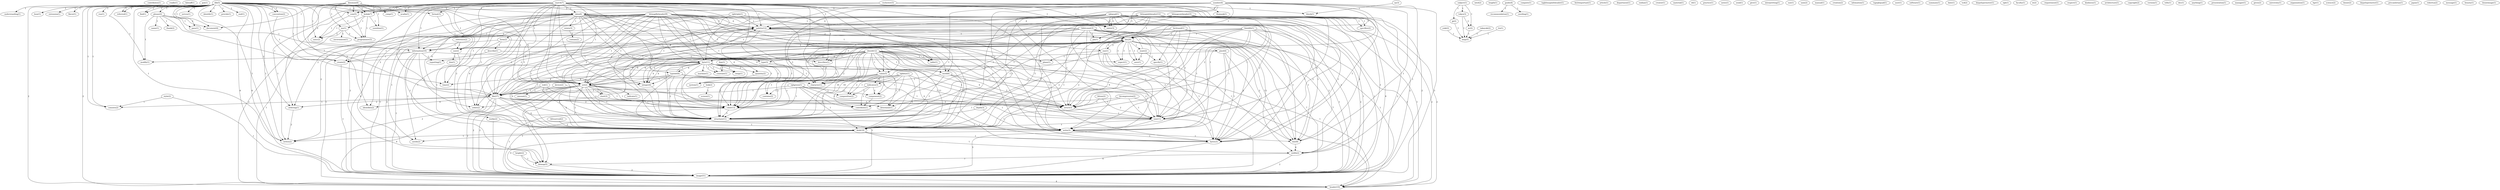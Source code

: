 digraph G {
  contributes [ label="contributes(1)" ];
  cradle [ label="cradle(1)" ];
  falstaff [ label="falstaff(1)" ];
  put [ label="put(1)" ];
  style [ label="style(2)" ];
  consists [ label="consists(2)" ];
  image [ label="image(51)" ];
  height [ label="height(2)" ];
  bitmap [ label="bitmap(5)" ];
  number [ label="number(4)" ];
  data [ label="data(4)" ];
  depth [ label="depth(3)" ];
  bit [ label="bit(2)" ];
  pix [ label="pix(1)" ];
  palette [ label="palette(12)" ];
  color [ label="color(13)" ];
  structure [ label="structure(11)" ];
  write [ label="write(3)" ];
  bit [ label="bit(20)" ];
  line [ label="line(8)" ];
  width [ label="width(2)" ];
  bytes [ label="bytes(3)" ];
  yuki [ label="yuki(2)" ];
  bmp [ label="bmp(5)" ];
  intel [ label="intel(2)" ];
  length [ label="length(1)" ];
  guide [ label="guide(4)" ];
  recommendation [ label="recommendation(1)" ];
  wording [ label="wording(1)" ];
  compute [ label="compute(1)" ];
  kinsman [ label="kinsman(4)" ];
  comp [ label="comp(1)" ];
  acadia [ label="acadia(1)" ];
  document [ label="document(4)" ];
  kodak [ label="kodak(7)" ];
  ms [ label="ms(1)" ];
  sunshine [ label="sunshine(1)" ];
  com [ label="com(5)" ];
  misc [ label="misc(2)" ];
  programmer [ label="programmer(3)" ];
  tagbitmapinfoheader [ label="tagbitmapinfoheader(1)" ];
  dib [ label="dib(9)" ];
  serves [ label="serves(1)" ];
  set [ label="set(2)" ];
  please [ label="please(2)" ];
  format [ label="format(3)" ];
  identify [ label="identify(1)" ];
  provide [ label="provide(1)" ];
  end [ label="end(1)" ];
  pass [ label="pass(1)" ];
  information [ label="information(10)" ];
  set [ label="set(2)" ];
  understanding [ label="understanding(1)" ];
  exporting [ label="exporting(1)" ];
  hear [ label="hear(1)" ];
  extension [ label="extension(1)" ];
  flavor [ label="flavor(1)" ];
  file [ label="file(27)" ];
  ordering [ label="ordering(1)" ];
  identifies [ label="identifies(2)" ];
  run [ label="run(1)" ];
  modify [ label="modify(1)" ];
  convention [ label="convention(2)" ];
  create [ label="create(2)" ];
  referred [ label="referred(1)" ];
  writes [ label="writes(2)" ];
  find [ label="find(1)" ];
  header [ label="header(10)" ];
  march [ label="march(2)" ];
  byte [ label="byte(1)" ];
  typedef [ label="typedef(4)" ];
  describes [ label="describes(1)" ];
  use [ label="use(2)" ];
  table [ label="table(1)" ];
  byte [ label="byte(11)" ];
  integer [ label="integer(4)" ];
  type [ label="type(3)" ];
  word [ label="word(6)" ];
  size [ label="size(11)" ];
  character [ label="character(1)" ];
  field [ label="field(19)" ];
  entry [ label="entry(3)" ];
  red [ label="red(1)" ];
  amount [ label="amount(1)" ];
  machine [ label="machine(1)" ];
  quantity [ label="quantity(2)" ];
  system [ label="system(1)" ];
  struct [ label="struct(3)" ];
  constant [ label="constant(1)" ];
  swap [ label="swap(1)" ];
  exists [ label="exists(3)" ];
  form [ label="form(2)" ];
  value [ label="value(5)" ];
  start [ label="start(3)" ];
  one [ label="one(1)" ];
  order [ label="order(2)" ];
  time [ label="time(2)" ];
  plane [ label="plane(1)" ];
  biclrimportant [ label="biclrimportant(1)" ];
  subject [ label="subject(1)" ];
  jp [ label="jp(2)" ];
  tokyo [ label="tokyo(3)" ];
  ac [ label="ac(2)" ];
  article [ label="article(1)" ];
  department [ label="department(1)" ];
  endian [ label="endian(1)" ];
  contain [ label="contain(2)" ];
  describe [ label="describe(1)" ];
  creator [ label="creator(1)" ];
  material [ label="material(1)" ];
  look [ label="look(2)" ];
  screen [ label="screen(1)" ];
  rd [ label="rd(1)" ];
  practice [ label="practice(1)" ];
  news [ label="news(1)" ];
  dword [ label="dword(1)" ];
  indicates [ label="indicates(3)" ];
  contains [ label="contains(2)" ];
  composition [ label="composition(2)" ];
  component [ label="component(2)" ];
  determine [ label="determine(1)" ];
  contribute [ label="contribute(1)" ];
  indicate [ label="indicate(1)" ];
  send [ label="send(1)" ];
  bibitcount [ label="bibitcount(3)" ];
  give [ label="give(1)" ];
  dword [ label="dword(12)" ];
  name [ label="name(1)" ];
  thank [ label="thank(2)" ];
  interpretting [ label="interpretting(1)" ];
  sue [ label="sue(1)" ];
  bitmapfileheader [ label="bitmapfileheader(9)" ];
  rgbblue [ label="rgbblue(1)" ];
  rgbtriple [ label="rgbtriple(1)" ];
  pixel [ label="pixel(4)" ];
  want [ label="want(2)" ];
  save [ label="save(1)" ];
  expect [ label="expect(1)" ];
  unix [ label="unix(2)" ];
  reference [ label="reference(2)" ];
  manual [ label="manual(1)" ];
  works [ label="works(2)" ];
  don [ label="don(1)" ];
  rochester [ label="rochester(3)" ];
  thomask [ label="thomask(1)" ];
  titech [ label="titech(1)" ];
  creation [ label="creation(2)" ];
  rgbquad [ label="rgbquad(5)" ];
  infomation [ label="infomation(1)" ];
  tagrgbquad [ label="tagrgbquad(1)" ];
  user [ label="user(1)" ];
  environment [ label="environment(1)" ];
  rgbgreen [ label="rgbgreen(1)" ];
  needs [ label="needs(2)" ];
  biwidth [ label="biwidth(1)" ];
  software [ label="software(1)" ];
  device [ label="device(2)" ];
  summary [ label="summary(1)" ];
  specify [ label="specify(1)" ];
  date [ label="date(1)" ];
  tcd [ label="tcd(2)" ];
  bixpelspermeter [ label="bixpelspermeter(1)" ];
  rgb [ label="rgb(1)" ];
  faculty [ label="faculty(1)" ];
  takayuki [ label="takayuki(2)" ];
  ie [ label="ie(2)" ];
  bitmapcoreheader [ label="bitmapcoreheader(3)" ];
  specifies [ label="specifies(2)" ];
  requirement [ label="requirement(1)" ];
  respect [ label="respect(1)" ];
  biclrused [ label="biclrused(1)" ];
  bitmapinfoheader [ label="bitmapinfoheader(12)" ];
  kindness [ label="kindness(1)" ];
  architecture [ label="architecture(1)" ];
  copyright [ label="copyright(2)" ];
  version [ label="version(1)" ];
  bfsize [ label="bfsize(2)" ];
  tells [ label="tells(1)" ];
  bicompression [ label="bicompression(2)" ];
  dec [ label="dec(1)" ];
  ny [ label="ny(3)" ];
  ito [ label="ito(1)" ];
  dib [ label="dib(5)" ];
  anything [ label="anything(1)" ];
  bfreserved [ label="bfreserved(2)" ];
  presentation [ label="presentation(1)" ];
  manager [ label="manager(1)" ];
  gives [ label="gives(2)" ];
  university [ label="university(1)" ];
  organization [ label="organization(1)" ];
  bgr [ label="bgr(1)" ];
  march [ label="march(7)" ];
  rgbquad [ label="rgbquad(1)" ];
  science [ label="science(2)" ];
  bisize [ label="bisize(2)" ];
  ibm [ label="ibm(1)" ];
  biypelspermeter [ label="biypelspermeter(1)" ];
  precambrian [ label="precambrian(1)" ];
  japan [ label="japan(1)" ];
  robertsa [ label="robertsa(2)" ];
  message [ label="message(1)" ];
  beauty [ label="beauty(1)" ];
  bisizeimage [ label="bisizeimage(1)" ];
  style -> consists [ label="1" ];
  style -> image [ label="1" ];
  height -> bitmap [ label="1" ];
  height -> image [ label="1" ];
  number -> data [ label="3" ];
  number -> depth [ label="1" ];
  number -> bit [ label="1" ];
  number -> pix [ label="1" ];
  number -> palette [ label="3" ];
  number -> color [ label="3" ];
  number -> structure [ label="1" ];
  number -> write [ label="1" ];
  number -> bit [ label="1" ];
  number -> line [ label="1" ];
  number -> width [ label="1" ];
  number -> bytes [ label="3" ];
  number -> image [ label="3" ];
  yuki -> bmp [ label="1" ];
  guide -> recommendation [ label="1" ];
  guide -> wording [ label="1" ];
  kinsman -> comp [ label="1" ];
  kinsman -> acadia [ label="1" ];
  kinsman -> document [ label="1" ];
  kinsman -> kodak [ label="1" ];
  kinsman -> ms [ label="1" ];
  kinsman -> sunshine [ label="1" ];
  kinsman -> com [ label="2" ];
  kinsman -> misc [ label="1" ];
  kinsman -> programmer [ label="1" ];
  dib -> data [ label="2" ];
  dib -> serves [ label="1" ];
  dib -> set [ label="3" ];
  dib -> please [ label="1" ];
  dib -> format [ label="1" ];
  dib -> identify [ label="1" ];
  dib -> provide [ label="1" ];
  dib -> end [ label="1" ];
  dib -> pass [ label="1" ];
  dib -> document [ label="1" ];
  dib -> kodak [ label="1" ];
  dib -> information [ label="2" ];
  dib -> set [ label="3" ];
  dib -> understanding [ label="1" ];
  dib -> exporting [ label="1" ];
  dib -> hear [ label="1" ];
  dib -> extension [ label="1" ];
  dib -> com [ label="1" ];
  dib -> flavor [ label="1" ];
  dib -> file [ label="7" ];
  dib -> ordering [ label="2" ];
  dib -> identifies [ label="2" ];
  dib -> run [ label="1" ];
  dib -> modify [ label="1" ];
  dib -> write [ label="1" ];
  dib -> consists [ label="1" ];
  dib -> convention [ label="1" ];
  dib -> create [ label="1" ];
  dib -> referred [ label="1" ];
  dib -> writes [ label="1" ];
  dib -> find [ label="1" ];
  dib -> image [ label="6" ];
  dib -> header [ label="2" ];
  march -> byte [ label="1" ];
  march -> data [ label="1" ];
  march -> acadia [ label="1" ];
  march -> typedef [ label="1" ];
  march -> set [ label="1" ];
  march -> format [ label="1" ];
  march -> describes [ label="1" ];
  march -> use [ label="1" ];
  march -> kodak [ label="1" ];
  march -> table [ label="1" ];
  march -> byte [ label="1" ];
  march -> integer [ label="1" ];
  march -> information [ label="1" ];
  march -> set [ label="1" ];
  march -> type [ label="1" ];
  march -> word [ label="1" ];
  march -> com [ label="1" ];
  march -> file [ label="2" ];
  march -> ordering [ label="1" ];
  march -> palette [ label="1" ];
  march -> color [ label="1" ];
  march -> structure [ label="3" ];
  march -> write [ label="1" ];
  march -> size [ label="1" ];
  march -> character [ label="1" ];
  march -> field [ label="1" ];
  march -> entry [ label="1" ];
  march -> bitmap [ label="1" ];
  march -> writes [ label="1" ];
  march -> image [ label="2" ];
  red -> amount [ label="1" ];
  red -> file [ label="1" ];
  red -> color [ label="1" ];
  red -> structure [ label="1" ];
  byte -> machine [ label="1" ];
  byte -> typedef [ label="4" ];
  byte -> quantity [ label="2" ];
  byte -> integer [ label="4" ];
  byte -> file [ label="4" ];
  byte -> system [ label="1" ];
  byte -> structure [ label="3" ];
  byte -> struct [ label="4" ];
  byte -> field [ label="4" ];
  byte -> constant [ label="1" ];
  byte -> swap [ label="1" ];
  data -> exists [ label="1" ];
  data -> form [ label="1" ];
  data -> quantity [ label="1" ];
  data -> value [ label="1" ];
  data -> start [ label="2" ];
  data -> byte [ label="1" ];
  data -> one [ label="2" ];
  data -> order [ label="2" ];
  data -> time [ label="1" ];
  data -> plane [ label="1" ];
  data -> file [ label="6" ];
  data -> ordering [ label="2" ];
  data -> palette [ label="3" ];
  data -> color [ label="4" ];
  data -> write [ label="2" ];
  data -> line [ label="1" ];
  data -> field [ label="2" ];
  data -> width [ label="2" ];
  data -> bitmap [ label="2" ];
  data -> writes [ label="2" ];
  subject -> jp [ label="1" ];
  subject -> tokyo [ label="1" ];
  subject -> ac [ label="1" ];
  exists -> contain [ label="2" ];
  form -> value [ label="1" ];
  form -> describe [ label="1" ];
  form -> time [ label="1" ];
  form -> create [ label="1" ];
  look -> screen [ label="1" ];
  look -> file [ label="1" ];
  typedef -> set [ label="1" ];
  typedef -> byte [ label="1" ];
  typedef -> integer [ label="1" ];
  typedef -> set [ label="1" ];
  typedef -> structure [ label="2" ];
  typedef -> struct [ label="3" ];
  typedef -> size [ label="1" ];
  typedef -> character [ label="1" ];
  typedef -> field [ label="3" ];
  dword -> value [ label="1" ];
  dword -> set [ label="9" ];
  dword -> describes [ label="1" ];
  dword -> table [ label="1" ];
  dword -> byte [ label="1" ];
  dword -> integer [ label="2" ];
  dword -> set [ label="9" ];
  dword -> type [ label="2" ];
  dword -> word [ label="1" ];
  dword -> structure [ label="10" ];
  dword -> struct [ label="11" ];
  dword -> size [ label="9" ];
  dword -> character [ label="1" ];
  dword -> field [ label="11" ];
  dword -> header [ label="1" ];
  quantity -> system [ label="1" ];
  value -> indicates [ label="2" ];
  value -> contains [ label="1" ];
  value -> time [ label="1" ];
  value -> composition [ label="2" ];
  value -> component [ label="2" ];
  value -> color [ label="2" ];
  value -> determine [ label="1" ];
  value -> contribute [ label="1" ];
  set -> start [ label="1" ];
  set -> indicate [ label="1" ];
  set -> file [ label="1" ];
  set -> palette [ label="1" ];
  set -> color [ label="1" ];
  set -> structure [ label="1" ];
  set -> size [ label="2" ];
  set -> field [ label="2" ];
  set -> bitmap [ label="1" ];
  set -> image [ label="2" ];
  start -> order [ label="1" ];
  start -> palette [ label="1" ];
  start -> color [ label="1" ];
  depth -> structure [ label="1" ];
  depth -> write [ label="1" ];
  describe -> type [ label="1" ];
  describe -> create [ label="1" ];
  bibitcount -> bit [ label="2" ];
  bibitcount -> pix [ label="1" ];
  bibitcount -> set [ label="1" ];
  bibitcount -> structure [ label="2" ];
  bibitcount -> struct [ label="1" ];
  bibitcount -> write [ label="1" ];
  bibitcount -> bit [ label="2" ];
  bibitcount -> size [ label="1" ];
  bibitcount -> line [ label="1" ];
  bibitcount -> field [ label="2" ];
  bibitcount -> width [ label="1" ];
  bibitcount -> bytes [ label="1" ];
  bibitcount -> image [ label="2" ];
  dword -> describes [ label="1" ];
  dword -> table [ label="1" ];
  dword -> byte [ label="1" ];
  dword -> integer [ label="2" ];
  dword -> set [ label="9" ];
  dword -> type [ label="2" ];
  dword -> word [ label="1" ];
  dword -> structure [ label="10" ];
  dword -> struct [ label="11" ];
  dword -> size [ label="9" ];
  dword -> character [ label="1" ];
  dword -> field [ label="11" ];
  dword -> header [ label="1" ];
  please -> pass [ label="1" ];
  please -> name [ label="1" ];
  please -> document [ label="2" ];
  please -> information [ label="1" ];
  please -> time [ label="1" ];
  please -> modify [ label="1" ];
  please -> thank [ label="1" ];
  format -> use [ label="1" ];
  bitmapfileheader -> describes [ label="1" ];
  bitmapfileheader -> table [ label="1" ];
  bitmapfileheader -> byte [ label="1" ];
  bitmapfileheader -> integer [ label="1" ];
  bitmapfileheader -> information [ label="2" ];
  bitmapfileheader -> set [ label="1" ];
  bitmapfileheader -> order [ label="2" ];
  bitmapfileheader -> type [ label="1" ];
  bitmapfileheader -> word [ label="1" ];
  bitmapfileheader -> file [ label="5" ];
  bitmapfileheader -> palette [ label="4" ];
  bitmapfileheader -> color [ label="4" ];
  bitmapfileheader -> identifies [ label="2" ];
  bitmapfileheader -> structure [ label="1" ];
  bitmapfileheader -> struct [ label="1" ];
  bitmapfileheader -> size [ label="3" ];
  bitmapfileheader -> character [ label="1" ];
  bitmapfileheader -> field [ label="6" ];
  bitmapfileheader -> bytes [ label="1" ];
  bitmapfileheader -> image [ label="4" ];
  bitmapfileheader -> header [ label="2" ];
  rgbblue -> indicates [ label="1" ];
  rgbblue -> file [ label="1" ];
  rgbblue -> composition [ label="1" ];
  rgbblue -> component [ label="1" ];
  rgbblue -> color [ label="1" ];
  rgbblue -> struct [ label="1" ];
  rgbblue -> field [ label="1" ];
  rgbblue -> contribute [ label="1" ];
  rgbtriple -> palette [ label="1" ];
  rgbtriple -> structure [ label="1" ];
  rgbtriple -> entry [ label="1" ];
  rgbtriple -> header [ label="1" ];
  indicates -> contains [ label="1" ];
  indicates -> composition [ label="2" ];
  indicates -> component [ label="2" ];
  indicates -> contribute [ label="1" ];
  bit -> pixel [ label="3" ];
  bit -> contains [ label="2" ];
  bit -> byte [ label="3" ];
  bit -> information [ label="4" ];
  bit -> one [ label="2" ];
  bit -> order [ label="1" ];
  bit -> want [ label="1" ];
  bit -> palette [ label="4" ];
  bit -> color [ label="5" ];
  bit -> structure [ label="1" ];
  bit -> write [ label="2" ];
  bit -> save [ label="1" ];
  bit -> expect [ label="3" ];
  bit -> line [ label="1" ];
  bit -> field [ label="2" ];
  bit -> bytes [ label="2" ];
  bit -> image [ label="7" ];
  reference -> use [ label="1" ];
  reference -> information [ label="1" ];
  use -> works [ label="1" ];
  use -> don [ label="1" ];
  jp -> bmp [ label="1" ];
  rochester -> kodak [ label="2" ];
  rochester -> com [ label="2" ];
  rochester -> thomask [ label="1" ];
  rochester -> titech [ label="1" ];
  pixel -> byte [ label="1" ];
  pixel -> write [ label="1" ];
  pixel -> line [ label="1" ];
  pixel -> bytes [ label="1" ];
  kodak -> ms [ label="1" ];
  kodak -> sunshine [ label="1" ];
  kodak -> misc [ label="1" ];
  kodak -> programmer [ label="1" ];
  rgbquad -> set [ label="1" ];
  rgbquad -> file [ label="1" ];
  rgbquad -> palette [ label="4" ];
  rgbquad -> color [ label="3" ];
  rgbquad -> structure [ label="3" ];
  rgbquad -> struct [ label="1" ];
  rgbquad -> size [ label="2" ];
  rgbquad -> field [ label="3" ];
  rgbquad -> bytes [ label="1" ];
  rgbquad -> entry [ label="2" ];
  rgbquad -> image [ label="1" ];
  rgbquad -> header [ label="1" ];
  byte -> integer [ label="4" ];
  byte -> file [ label="4" ];
  byte -> system [ label="1" ];
  byte -> structure [ label="3" ];
  byte -> struct [ label="4" ];
  byte -> field [ label="4" ];
  byte -> constant [ label="1" ];
  byte -> swap [ label="1" ];
  integer -> structure [ label="2" ];
  ms -> misc [ label="2" ];
  ms -> programmer [ label="2" ];
  ms -> environment [ label="1" ];
  ms -> header [ label="1" ];
  rgbgreen -> file [ label="1" ];
  rgbgreen -> composition [ label="1" ];
  rgbgreen -> component [ label="1" ];
  rgbgreen -> color [ label="1" ];
  rgbgreen -> struct [ label="1" ];
  rgbgreen -> field [ label="1" ];
  rgbgreen -> contribute [ label="1" ];
  information -> order [ label="1" ];
  information -> exporting [ label="1" ];
  information -> modify [ label="1" ];
  information -> bit [ label="1" ];
  information -> expect [ label="1" ];
  information -> create [ label="1" ];
  information -> field [ label="1" ];
  information -> needs [ label="1" ];
  information -> image [ label="1" ];
  one -> plane [ label="1" ];
  one -> color [ label="1" ];
  one -> write [ label="1" ];
  one -> bit [ label="1" ];
  one -> line [ label="1" ];
  one -> bytes [ label="1" ];
  biwidth -> set [ label="1" ];
  biwidth -> structure [ label="2" ];
  biwidth -> struct [ label="1" ];
  biwidth -> write [ label="1" ];
  biwidth -> bit [ label="1" ];
  biwidth -> size [ label="1" ];
  biwidth -> line [ label="1" ];
  biwidth -> field [ label="2" ];
  biwidth -> width [ label="2" ];
  biwidth -> bytes [ label="1" ];
  biwidth -> image [ label="2" ];
  set -> file [ label="1" ];
  set -> palette [ label="1" ];
  set -> color [ label="1" ];
  set -> structure [ label="1" ];
  set -> size [ label="2" ];
  set -> field [ label="2" ];
  set -> bitmap [ label="1" ];
  set -> image [ label="2" ];
  type -> structure [ label="1" ];
  type -> character [ label="1" ];
  device -> file [ label="1" ];
  device -> image [ label="1" ];
  word -> structure [ label="3" ];
  word -> struct [ label="5" ];
  word -> size [ label="2" ];
  word -> character [ label="1" ];
  word -> field [ label="5" ];
  want -> palette [ label="1" ];
  want -> specify [ label="1" ];
  want -> save [ label="1" ];
  com -> misc [ label="1" ];
  com -> programmer [ label="1" ];
  takayuki -> bmp [ label="1" ];
  bitmapcoreheader -> file [ label="1" ];
  bitmapcoreheader -> palette [ label="1" ];
  bitmapcoreheader -> specifies [ label="1" ];
  bitmapcoreheader -> determine [ label="1" ];
  bitmapcoreheader -> image [ label="2" ];
  bitmapcoreheader -> header [ label="2" ];
  biclrused -> color [ label="1" ];
  biclrused -> specify [ label="1" ];
  biclrused -> structure [ label="1" ];
  biclrused -> struct [ label="1" ];
  biclrused -> bit [ label="1" ];
  biclrused -> size [ label="1" ];
  biclrused -> image [ label="1" ];
  bitmapinfoheader -> file [ label="2" ];
  bitmapinfoheader -> palette [ label="4" ];
  bitmapinfoheader -> color [ label="3" ];
  bitmapinfoheader -> structure [ label="5" ];
  bitmapinfoheader -> specifies [ label="1" ];
  bitmapinfoheader -> struct [ label="2" ];
  bitmapinfoheader -> write [ label="1" ];
  bitmapinfoheader -> bit [ label="1" ];
  bitmapinfoheader -> size [ label="4" ];
  bitmapinfoheader -> line [ label="1" ];
  bitmapinfoheader -> field [ label="5" ];
  bitmapinfoheader -> determine [ label="1" ];
  bitmapinfoheader -> width [ label="1" ];
  bitmapinfoheader -> bytes [ label="2" ];
  bitmapinfoheader -> image [ label="6" ];
  bitmapinfoheader -> header [ label="2" ];
  file -> ordering [ label="2" ];
  file -> palette [ label="2" ];
  file -> color [ label="2" ];
  file -> identifies [ label="6" ];
  file -> struct [ label="1" ];
  file -> write [ label="2" ];
  file -> consists [ label="1" ];
  file -> size [ label="1" ];
  file -> field [ label="4" ];
  file -> determine [ label="1" ];
  file -> writes [ label="2" ];
  file -> image [ label="2" ];
  file -> header [ label="6" ];
  ordering -> writes [ label="2" ];
  palette -> structure [ label="1" ];
  palette -> bit [ label="1" ];
  palette -> bytes [ label="1" ];
  palette -> needs [ label="1" ];
  palette -> image [ label="3" ];
  palette -> header [ label="1" ];
  component -> contribute [ label="1" ];
  bfsize -> struct [ label="1" ];
  bfsize -> size [ label="2" ];
  color -> structure [ label="3" ];
  color -> bytes [ label="1" ];
  color -> image [ label="1" ];
  bicompression -> structure [ label="1" ];
  bicompression -> struct [ label="1" ];
  bicompression -> size [ label="1" ];
  bicompression -> image [ label="1" ];
  structure -> write [ label="1" ];
  structure -> image [ label="1" ];
  works -> write [ label="1" ];
  works -> image [ label="1" ];
  ny -> titech [ label="1" ];
  struct -> size [ label="1" ];
  ito -> bmp [ label="1" ];
  dib -> write [ label="1" ];
  dib -> consists [ label="1" ];
  dib -> convention [ label="1" ];
  dib -> create [ label="1" ];
  dib -> referred [ label="1" ];
  dib -> writes [ label="1" ];
  dib -> find [ label="1" ];
  dib -> image [ label="6" ];
  dib -> header [ label="2" ];
  write -> line [ label="1" ];
  write -> bytes [ label="1" ];
  write -> writes [ label="1" ];
  bit -> save [ label="1" ];
  bit -> expect [ label="3" ];
  bit -> line [ label="1" ];
  bit -> field [ label="2" ];
  bit -> bytes [ label="2" ];
  bit -> image [ label="7" ];
  bfreserved -> field [ label="2" ];
  convention -> create [ label="1" ];
  size -> field [ label="1" ];
  size -> bytes [ label="3" ];
  size -> image [ label="5" ];
  line -> width [ label="4" ];
  create -> image [ label="1" ];
  march -> field [ label="1" ];
  march -> entry [ label="1" ];
  march -> bitmap [ label="1" ];
  march -> writes [ label="1" ];
  march -> image [ label="2" ];
  tokyo -> ac [ label="2" ];
  tokyo -> bmp [ label="1" ];
  ac -> bmp [ label="1" ];
  rgbquad -> field [ label="3" ];
  rgbquad -> bytes [ label="1" ];
  rgbquad -> entry [ label="2" ];
  rgbquad -> image [ label="1" ];
  rgbquad -> header [ label="1" ];
  field -> width [ label="1" ];
  field -> bytes [ label="1" ];
  field -> needs [ label="1" ];
  field -> image [ label="6" ];
  width -> bitmap [ label="1" ];
  width -> image [ label="2" ];
  bytes -> image [ label="4" ];
  ibm -> constant [ label="1" ];
  bitmap -> image [ label="2" ];
  image -> header [ label="4" ];
}
